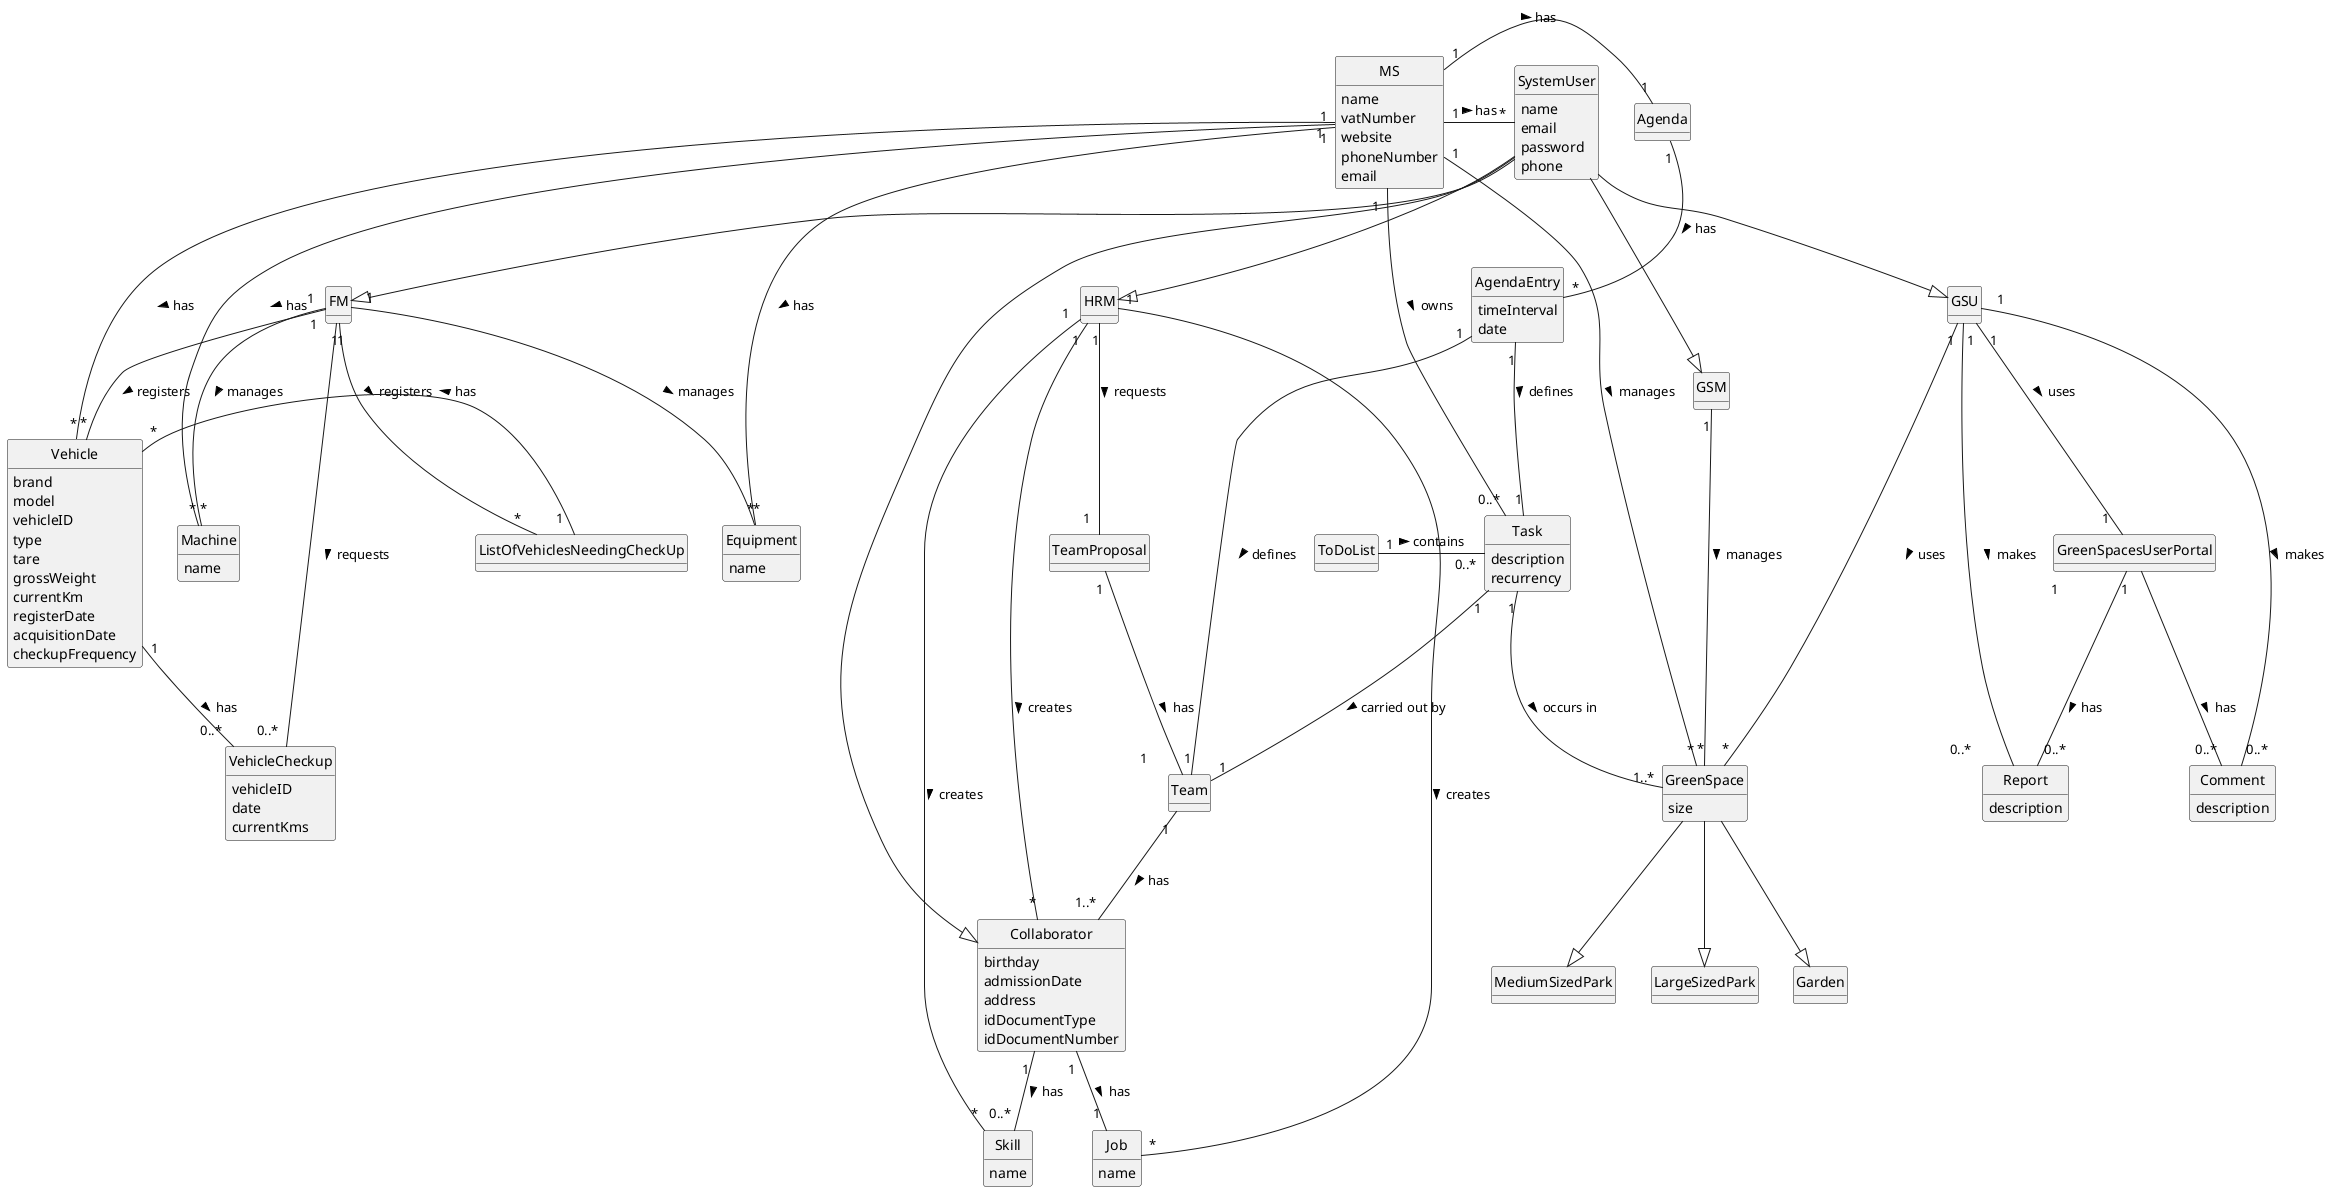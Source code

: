 @startuml
skinparam monochrome true
skinparam packageStyle rectangle
skinparam shadowing false
'skinparam linetype ortho
'left to right direction
skinparam classAttributeIconSize 0
hide circle
hide methods



class MS {
    name
    vatNumber
    website
    phoneNumber
    email

}

class GreenSpace {
    size
}

class Garden
class MediumSizedPark
class LargeSizedPark

class SystemUser {
    name
    email
    password
    phone

}
class HRM {
}
class FM {
}
class Collaborator {
    birthday
    admissionDate
    address
    idDocumentType
    idDocumentNumber
}
class GSM {
}
class GSU {
}

class TeamProposal {
}

class Team {
}

class Skill {
    name
}

class Job {
    name
}

class Task {
    description
    recurrency
}

class VehicleCheckup {
    vehicleID
    date
    currentKms
}

class Vehicle {
   brand
   model
   vehicleID
   type
   tare
   grossWeight
   currentKm
   registerDate
   acquisitionDate
   checkupFrequency
}

class Machine {
    name
}

class Equipment {
    name
}

class Agenda {
}

class AgendaEntry {
    timeInterval
    date
}

class GreenSpacesUserPortal{
}

class Comment{
    description
}
class Report{
    description
}



class ToDoList{

}

class ListOfVehiclesNeedingCheckUp {
}


SystemUser --|> HRM
SystemUser --|> FM
SystemUser --|> Collaborator
SystemUser --|> GSM
SystemUser --|> GSU

GreenSpace --|> Garden
GreenSpace --|> MediumSizedPark
GreenSpace --|> LargeSizedPark

Task "1" -- "1..*" GreenSpace : occurs in >

Agenda "1" -- "*" AgendaEntry : has >
AgendaEntry "1" -- "1" Task : defines >
AgendaEntry "1" -- "1" Team : defines >

FM " 1" -- "*" Vehicle : registers >
FM " 1" -- "*" ListOfVehiclesNeedingCheckUp : registers >
FM "  1 " -- "*" Machine : manages >
FM "  1    " -- "*" Equipment : manages >
Vehicle "1   " -- "0..* " VehicleCheckup : has >
FM "1 " -- "0..*  " VehicleCheckup : requests >
GSU"  1  " -- "0..*          " Report: makes >
GSU"  1  " -- "0..*" Comment: makes >
GSU"  1  " -- "1  " GreenSpacesUserPortal:  uses >
GreenSpacesUserPortal "1                 " -- "0..*   " Report : has >
GreenSpacesUserPortal "1    " -- "0..*" Comment : has >

MS "1" - "*" SystemUser : has >
MS "1  " - "0..*" Task: owns >
MS "1" - "*" Machine : has >
MS "1 " - "*" Vehicle : has >
MS "1" - "*" Equipment : has >

Task "1" - "1  " Team:   carried out by   >
ToDoList "1" - "0..*" Task: contains >

HRM "1 " -- "*" Collaborator : creates >
HRM "1 " -- "*" Job : creates >
HRM "1 " -- "*" Skill : creates >
HRM "1" -- "1  " TeamProposal : requests >
TeamProposal "1 " --"1        " Team: has >
Team "1 " -- "1..*  " Collaborator: has >
Collaborator "1 " -- "0..* " Skill : has >
Collaborator "1 " -- "1 " Job : has >
MS "1" - "1" Agenda : has >
MS "1    " - "*" GreenSpace: manages >
GSU"1" - "*" GreenSpace: uses >
GSM "1" - "*" GreenSpace: manages >
ListOfVehiclesNeedingCheckUp "1  " - "*" Vehicle : has >
@enduml
